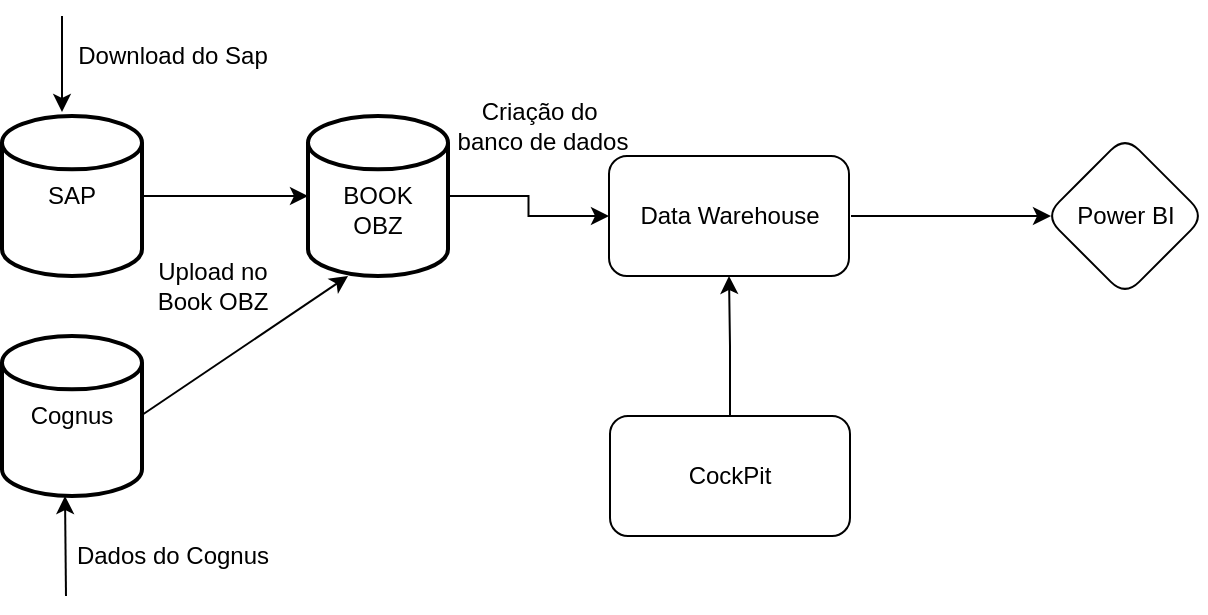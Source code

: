 <mxfile version="14.8.2" type="github">
  <diagram id="sw47njnz5deMHIHxYDuy" name="Page-1">
    <mxGraphModel dx="868" dy="450" grid="1" gridSize="10" guides="1" tooltips="1" connect="1" arrows="1" fold="1" page="1" pageScale="1" pageWidth="827" pageHeight="1169" math="0" shadow="0">
      <root>
        <mxCell id="0" />
        <mxCell id="1" parent="0" />
        <mxCell id="MGX2hzuNvd2ccL41gHIi-12" value="" style="edgeStyle=orthogonalEdgeStyle;rounded=0;orthogonalLoop=1;jettySize=auto;html=1;" edge="1" parent="1" source="MGX2hzuNvd2ccL41gHIi-1" target="MGX2hzuNvd2ccL41gHIi-5">
          <mxGeometry relative="1" as="geometry" />
        </mxCell>
        <mxCell id="MGX2hzuNvd2ccL41gHIi-1" value="SAP" style="strokeWidth=2;html=1;shape=mxgraph.flowchart.database;whiteSpace=wrap;" vertex="1" parent="1">
          <mxGeometry x="50" y="210" width="70" height="80" as="geometry" />
        </mxCell>
        <mxCell id="MGX2hzuNvd2ccL41gHIi-14" value="" style="edgeStyle=orthogonalEdgeStyle;rounded=0;orthogonalLoop=1;jettySize=auto;html=1;" edge="1" parent="1" source="MGX2hzuNvd2ccL41gHIi-5" target="MGX2hzuNvd2ccL41gHIi-9">
          <mxGeometry relative="1" as="geometry" />
        </mxCell>
        <mxCell id="MGX2hzuNvd2ccL41gHIi-5" value="&lt;br&gt;BOOK&lt;br&gt;OBZ" style="strokeWidth=2;html=1;shape=mxgraph.flowchart.database;whiteSpace=wrap;" vertex="1" parent="1">
          <mxGeometry x="203" y="210" width="70" height="80" as="geometry" />
        </mxCell>
        <mxCell id="MGX2hzuNvd2ccL41gHIi-6" value="Cognus" style="strokeWidth=2;html=1;shape=mxgraph.flowchart.database;whiteSpace=wrap;" vertex="1" parent="1">
          <mxGeometry x="50" y="320" width="70" height="80" as="geometry" />
        </mxCell>
        <mxCell id="MGX2hzuNvd2ccL41gHIi-7" value="" style="endArrow=classic;html=1;entryX=0.286;entryY=1;entryDx=0;entryDy=0;entryPerimeter=0;" edge="1" parent="1" target="MGX2hzuNvd2ccL41gHIi-5">
          <mxGeometry width="50" height="50" relative="1" as="geometry">
            <mxPoint x="120" y="359.5" as="sourcePoint" />
            <mxPoint x="230" y="290" as="targetPoint" />
          </mxGeometry>
        </mxCell>
        <mxCell id="MGX2hzuNvd2ccL41gHIi-18" value="" style="edgeStyle=orthogonalEdgeStyle;rounded=0;orthogonalLoop=1;jettySize=auto;html=1;" edge="1" parent="1">
          <mxGeometry relative="1" as="geometry">
            <mxPoint x="474.5" y="260" as="sourcePoint" />
            <mxPoint x="574.5" y="260" as="targetPoint" />
          </mxGeometry>
        </mxCell>
        <mxCell id="MGX2hzuNvd2ccL41gHIi-9" value="Data Warehouse" style="rounded=1;whiteSpace=wrap;html=1;" vertex="1" parent="1">
          <mxGeometry x="353.5" y="230" width="120" height="60" as="geometry" />
        </mxCell>
        <mxCell id="MGX2hzuNvd2ccL41gHIi-16" value="" style="edgeStyle=orthogonalEdgeStyle;rounded=0;orthogonalLoop=1;jettySize=auto;html=1;" edge="1" parent="1" source="MGX2hzuNvd2ccL41gHIi-15" target="MGX2hzuNvd2ccL41gHIi-9">
          <mxGeometry relative="1" as="geometry" />
        </mxCell>
        <mxCell id="MGX2hzuNvd2ccL41gHIi-15" value="CockPit" style="rounded=1;whiteSpace=wrap;html=1;" vertex="1" parent="1">
          <mxGeometry x="354" y="360" width="120" height="60" as="geometry" />
        </mxCell>
        <mxCell id="MGX2hzuNvd2ccL41gHIi-17" value="Power BI" style="rhombus;whiteSpace=wrap;html=1;rounded=1;" vertex="1" parent="1">
          <mxGeometry x="571.5" y="220" width="80" height="80" as="geometry" />
        </mxCell>
        <mxCell id="MGX2hzuNvd2ccL41gHIi-19" value="" style="endArrow=classic;html=1;" edge="1" parent="1">
          <mxGeometry width="50" height="50" relative="1" as="geometry">
            <mxPoint x="80" y="160" as="sourcePoint" />
            <mxPoint x="80" y="208" as="targetPoint" />
          </mxGeometry>
        </mxCell>
        <mxCell id="MGX2hzuNvd2ccL41gHIi-20" value="Download do Sap" style="text;html=1;align=center;verticalAlign=middle;resizable=0;points=[];autosize=1;strokeColor=none;" vertex="1" parent="1">
          <mxGeometry x="80" y="170" width="110" height="20" as="geometry" />
        </mxCell>
        <mxCell id="MGX2hzuNvd2ccL41gHIi-21" value="Upload no &lt;br&gt;Book OBZ" style="text;html=1;align=center;verticalAlign=middle;resizable=0;points=[];autosize=1;strokeColor=none;" vertex="1" parent="1">
          <mxGeometry x="120" y="280" width="70" height="30" as="geometry" />
        </mxCell>
        <mxCell id="MGX2hzuNvd2ccL41gHIi-23" value="" style="endArrow=classic;html=1;" edge="1" parent="1">
          <mxGeometry width="50" height="50" relative="1" as="geometry">
            <mxPoint x="82" y="450" as="sourcePoint" />
            <mxPoint x="81.5" y="400" as="targetPoint" />
          </mxGeometry>
        </mxCell>
        <mxCell id="MGX2hzuNvd2ccL41gHIi-24" value="Dados do Cognus" style="text;html=1;align=center;verticalAlign=middle;resizable=0;points=[];autosize=1;strokeColor=none;" vertex="1" parent="1">
          <mxGeometry x="80" y="420" width="110" height="20" as="geometry" />
        </mxCell>
        <mxCell id="MGX2hzuNvd2ccL41gHIi-25" value="Criação do&amp;nbsp;&lt;br&gt;banco de dados" style="text;html=1;align=center;verticalAlign=middle;resizable=0;points=[];autosize=1;strokeColor=none;" vertex="1" parent="1">
          <mxGeometry x="270" y="200" width="100" height="30" as="geometry" />
        </mxCell>
      </root>
    </mxGraphModel>
  </diagram>
</mxfile>

